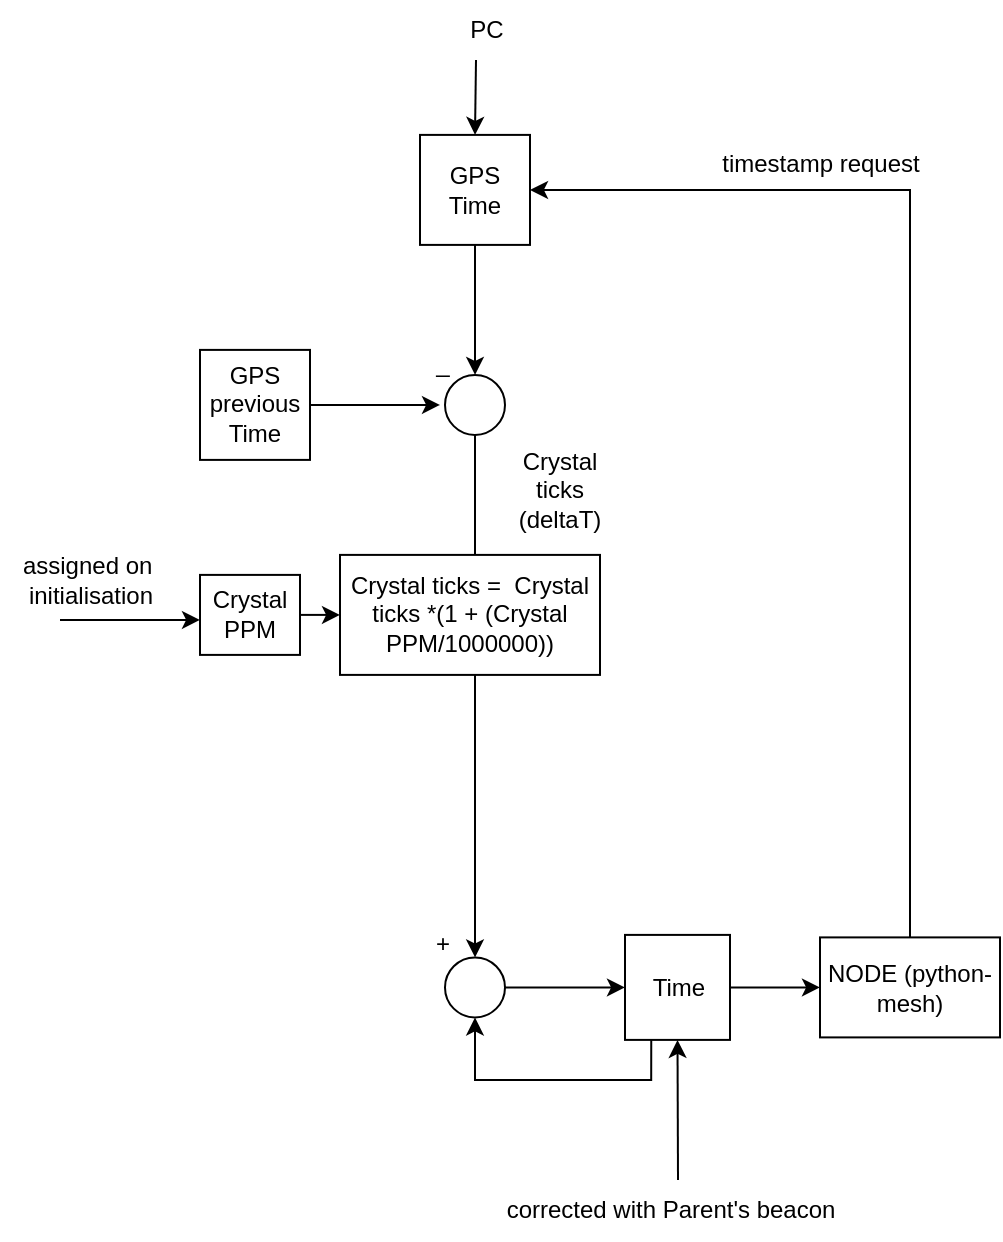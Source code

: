 <mxfile version="22.0.8" type="device">
  <diagram name="Page-1" id="0bwvGjNvdEV0iaKranLk">
    <mxGraphModel dx="2072" dy="2815" grid="1" gridSize="10" guides="1" tooltips="1" connect="1" arrows="1" fold="1" page="1" pageScale="1" pageWidth="850" pageHeight="1100" math="0" shadow="0">
      <root>
        <mxCell id="0" />
        <mxCell id="1" parent="0" />
        <mxCell id="JKWGzGi_94vPlRpi4u7l-10" style="edgeStyle=orthogonalEdgeStyle;rounded=0;orthogonalLoop=1;jettySize=auto;html=1;exitX=0.5;exitY=1;exitDx=0;exitDy=0;entryX=0.5;entryY=0;entryDx=0;entryDy=0;" edge="1" parent="1" source="JKWGzGi_94vPlRpi4u7l-11">
          <mxGeometry relative="1" as="geometry">
            <mxPoint x="-522.5" y="-562.55" as="targetPoint" />
          </mxGeometry>
        </mxCell>
        <mxCell id="JKWGzGi_94vPlRpi4u7l-11" value="GPS Time" style="whiteSpace=wrap;html=1;aspect=fixed;" vertex="1" parent="1">
          <mxGeometry x="-550" y="-682.55" width="55" height="55" as="geometry" />
        </mxCell>
        <mxCell id="JKWGzGi_94vPlRpi4u7l-12" style="edgeStyle=orthogonalEdgeStyle;rounded=0;orthogonalLoop=1;jettySize=auto;html=1;exitX=0.5;exitY=1;exitDx=0;exitDy=0;entryX=0.5;entryY=0;entryDx=0;entryDy=0;" edge="1" parent="1" source="JKWGzGi_94vPlRpi4u7l-13" target="JKWGzGi_94vPlRpi4u7l-20">
          <mxGeometry relative="1" as="geometry">
            <mxPoint x="-522" y="-462.55" as="targetPoint" />
          </mxGeometry>
        </mxCell>
        <mxCell id="JKWGzGi_94vPlRpi4u7l-13" value="" style="ellipse;whiteSpace=wrap;html=1;aspect=fixed;" vertex="1" parent="1">
          <mxGeometry x="-537.5" y="-562.55" width="30" height="30" as="geometry" />
        </mxCell>
        <mxCell id="JKWGzGi_94vPlRpi4u7l-14" value="_" style="text;html=1;strokeColor=none;fillColor=none;align=center;verticalAlign=middle;whiteSpace=wrap;rounded=0;" vertex="1" parent="1">
          <mxGeometry x="-570" y="-582.55" width="62.5" height="30" as="geometry" />
        </mxCell>
        <mxCell id="JKWGzGi_94vPlRpi4u7l-15" style="edgeStyle=orthogonalEdgeStyle;rounded=0;orthogonalLoop=1;jettySize=auto;html=1;exitX=1;exitY=0.5;exitDx=0;exitDy=0;" edge="1" parent="1" source="JKWGzGi_94vPlRpi4u7l-16">
          <mxGeometry relative="1" as="geometry">
            <mxPoint x="-540" y="-547.55" as="targetPoint" />
          </mxGeometry>
        </mxCell>
        <mxCell id="JKWGzGi_94vPlRpi4u7l-16" value="&lt;div&gt;GPS previous&lt;/div&gt;&lt;div&gt;Time &lt;/div&gt;" style="whiteSpace=wrap;html=1;aspect=fixed;" vertex="1" parent="1">
          <mxGeometry x="-660" y="-575.05" width="55" height="55" as="geometry" />
        </mxCell>
        <mxCell id="JKWGzGi_94vPlRpi4u7l-17" value="Crystal ticks (deltaT)" style="text;html=1;strokeColor=none;fillColor=none;align=center;verticalAlign=middle;whiteSpace=wrap;rounded=0;" vertex="1" parent="1">
          <mxGeometry x="-510" y="-520.05" width="60" height="30" as="geometry" />
        </mxCell>
        <mxCell id="JKWGzGi_94vPlRpi4u7l-18" value="NODE (python-mesh)" style="rounded=0;whiteSpace=wrap;html=1;" vertex="1" parent="1">
          <mxGeometry x="-350" y="-281.3" width="90" height="50" as="geometry" />
        </mxCell>
        <mxCell id="JKWGzGi_94vPlRpi4u7l-19" style="edgeStyle=orthogonalEdgeStyle;rounded=0;orthogonalLoop=1;jettySize=auto;html=1;exitX=1;exitY=0.5;exitDx=0;exitDy=0;entryX=0;entryY=0.5;entryDx=0;entryDy=0;" edge="1" parent="1" source="JKWGzGi_94vPlRpi4u7l-20" target="JKWGzGi_94vPlRpi4u7l-24">
          <mxGeometry relative="1" as="geometry" />
        </mxCell>
        <mxCell id="JKWGzGi_94vPlRpi4u7l-20" value="" style="ellipse;whiteSpace=wrap;html=1;aspect=fixed;" vertex="1" parent="1">
          <mxGeometry x="-537.5" y="-271.3" width="30" height="30" as="geometry" />
        </mxCell>
        <mxCell id="JKWGzGi_94vPlRpi4u7l-21" value="+" style="text;html=1;strokeColor=none;fillColor=none;align=center;verticalAlign=middle;whiteSpace=wrap;rounded=0;" vertex="1" parent="1">
          <mxGeometry x="-570" y="-292.55" width="62.5" height="30" as="geometry" />
        </mxCell>
        <mxCell id="JKWGzGi_94vPlRpi4u7l-22" style="edgeStyle=orthogonalEdgeStyle;rounded=0;orthogonalLoop=1;jettySize=auto;html=1;entryX=0.5;entryY=1;entryDx=0;entryDy=0;exitX=0.25;exitY=1;exitDx=0;exitDy=0;" edge="1" parent="1" source="JKWGzGi_94vPlRpi4u7l-24" target="JKWGzGi_94vPlRpi4u7l-20">
          <mxGeometry relative="1" as="geometry" />
        </mxCell>
        <mxCell id="JKWGzGi_94vPlRpi4u7l-23" style="edgeStyle=orthogonalEdgeStyle;rounded=0;orthogonalLoop=1;jettySize=auto;html=1;exitX=1;exitY=0.5;exitDx=0;exitDy=0;entryX=0;entryY=0.5;entryDx=0;entryDy=0;" edge="1" parent="1" source="JKWGzGi_94vPlRpi4u7l-24" target="JKWGzGi_94vPlRpi4u7l-18">
          <mxGeometry relative="1" as="geometry" />
        </mxCell>
        <mxCell id="JKWGzGi_94vPlRpi4u7l-24" value="Time" style="whiteSpace=wrap;html=1;aspect=fixed;" vertex="1" parent="1">
          <mxGeometry x="-447.5" y="-282.55" width="52.5" height="52.5" as="geometry" />
        </mxCell>
        <mxCell id="JKWGzGi_94vPlRpi4u7l-25" value="Crystal ticks =&amp;nbsp; Crystal ticks *(1 + (Crystal PPM/1000000))" style="rounded=0;whiteSpace=wrap;html=1;" vertex="1" parent="1">
          <mxGeometry x="-590" y="-472.55" width="130" height="60" as="geometry" />
        </mxCell>
        <mxCell id="JKWGzGi_94vPlRpi4u7l-26" style="edgeStyle=orthogonalEdgeStyle;rounded=0;orthogonalLoop=1;jettySize=auto;html=1;exitX=1;exitY=0.5;exitDx=0;exitDy=0;entryX=0;entryY=0.5;entryDx=0;entryDy=0;" edge="1" parent="1" source="JKWGzGi_94vPlRpi4u7l-27" target="JKWGzGi_94vPlRpi4u7l-25">
          <mxGeometry relative="1" as="geometry" />
        </mxCell>
        <mxCell id="JKWGzGi_94vPlRpi4u7l-27" value="Crystal PPM" style="rounded=0;whiteSpace=wrap;html=1;" vertex="1" parent="1">
          <mxGeometry x="-660" y="-462.55" width="50" height="40" as="geometry" />
        </mxCell>
        <mxCell id="JKWGzGi_94vPlRpi4u7l-28" value="" style="endArrow=classic;html=1;rounded=0;exitX=0.5;exitY=0;exitDx=0;exitDy=0;entryX=1;entryY=0.5;entryDx=0;entryDy=0;" edge="1" parent="1" source="JKWGzGi_94vPlRpi4u7l-18" target="JKWGzGi_94vPlRpi4u7l-11">
          <mxGeometry width="50" height="50" relative="1" as="geometry">
            <mxPoint x="-300" y="-360.05" as="sourcePoint" />
            <mxPoint x="-250" y="-410.05" as="targetPoint" />
            <Array as="points">
              <mxPoint x="-305" y="-655" />
            </Array>
          </mxGeometry>
        </mxCell>
        <mxCell id="JKWGzGi_94vPlRpi4u7l-29" value="timestamp request" style="text;html=1;align=center;verticalAlign=middle;resizable=0;points=[];autosize=1;strokeColor=none;fillColor=none;" vertex="1" parent="1">
          <mxGeometry x="-410" y="-682.55" width="120" height="30" as="geometry" />
        </mxCell>
        <mxCell id="JKWGzGi_94vPlRpi4u7l-30" value="" style="endArrow=classic;html=1;rounded=0;" edge="1" parent="1">
          <mxGeometry width="50" height="50" relative="1" as="geometry">
            <mxPoint x="-730" y="-440.05" as="sourcePoint" />
            <mxPoint x="-660" y="-440.05" as="targetPoint" />
          </mxGeometry>
        </mxCell>
        <mxCell id="JKWGzGi_94vPlRpi4u7l-31" value="&lt;div&gt;assigned on&amp;nbsp;&lt;/div&gt;&lt;div&gt;initialisation&lt;/div&gt;" style="text;html=1;align=center;verticalAlign=middle;resizable=0;points=[];autosize=1;strokeColor=none;fillColor=none;" vertex="1" parent="1">
          <mxGeometry x="-760" y="-480.05" width="90" height="40" as="geometry" />
        </mxCell>
        <mxCell id="JKWGzGi_94vPlRpi4u7l-32" value="" style="endArrow=classic;html=1;rounded=0;entryX=0.5;entryY=1;entryDx=0;entryDy=0;" edge="1" parent="1" target="JKWGzGi_94vPlRpi4u7l-24">
          <mxGeometry width="50" height="50" relative="1" as="geometry">
            <mxPoint x="-421" y="-160" as="sourcePoint" />
            <mxPoint x="-410" y="-6" as="targetPoint" />
          </mxGeometry>
        </mxCell>
        <mxCell id="JKWGzGi_94vPlRpi4u7l-33" value="corrected with Parent&#39;s beacon" style="text;html=1;align=center;verticalAlign=middle;resizable=0;points=[];autosize=1;strokeColor=none;fillColor=none;" vertex="1" parent="1">
          <mxGeometry x="-520" y="-160" width="190" height="30" as="geometry" />
        </mxCell>
        <mxCell id="JKWGzGi_94vPlRpi4u7l-34" value="" style="endArrow=classic;html=1;rounded=0;entryX=0.5;entryY=0;entryDx=0;entryDy=0;" edge="1" parent="1" target="JKWGzGi_94vPlRpi4u7l-11">
          <mxGeometry width="50" height="50" relative="1" as="geometry">
            <mxPoint x="-522" y="-720" as="sourcePoint" />
            <mxPoint x="-540" y="-780" as="targetPoint" />
          </mxGeometry>
        </mxCell>
        <mxCell id="JKWGzGi_94vPlRpi4u7l-35" value="PC" style="text;html=1;align=center;verticalAlign=middle;resizable=0;points=[];autosize=1;strokeColor=none;fillColor=none;" vertex="1" parent="1">
          <mxGeometry x="-537.5" y="-750" width="40" height="30" as="geometry" />
        </mxCell>
      </root>
    </mxGraphModel>
  </diagram>
</mxfile>
